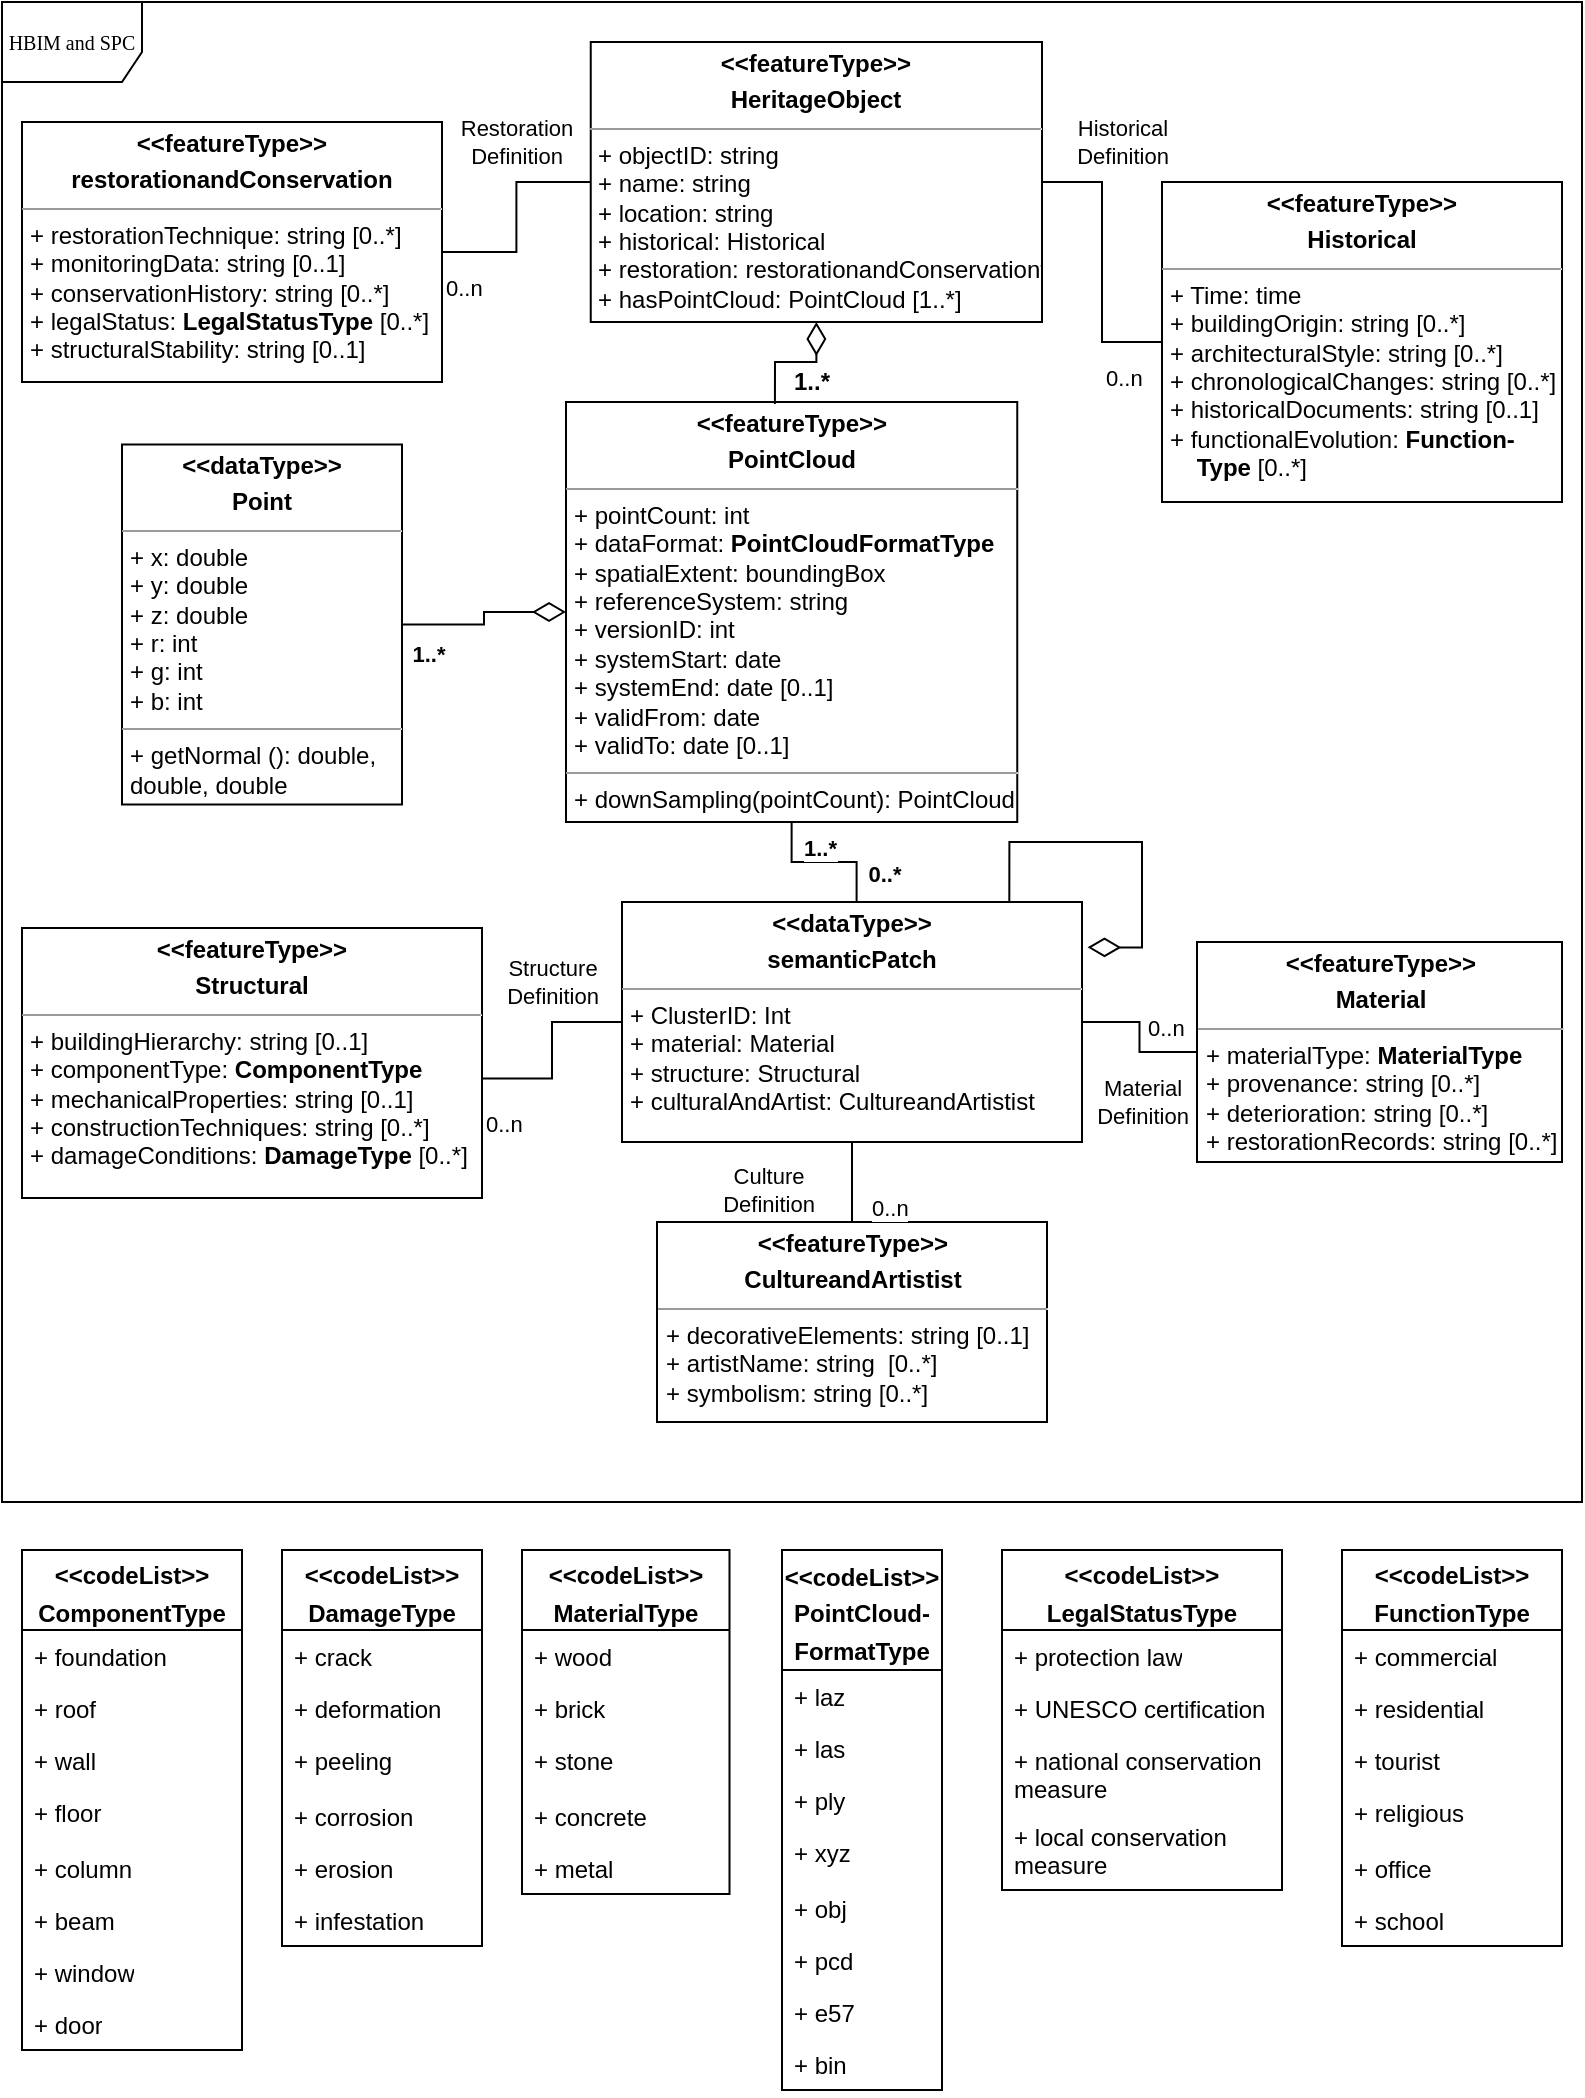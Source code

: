 <mxfile version="27.1.6">
  <diagram name="Page-1" id="c4acf3e9-155e-7222-9cf6-157b1a14988f">
    <mxGraphModel dx="1188" dy="654" grid="1" gridSize="10" guides="1" tooltips="1" connect="1" arrows="1" fold="1" page="1" pageScale="1" pageWidth="850" pageHeight="1100" background="none" math="0" shadow="0">
      <root>
        <mxCell id="0" />
        <mxCell id="1" parent="0" />
        <mxCell id="17acba5748e5396b-1" value="HBIM and SPC" style="shape=umlFrame;whiteSpace=wrap;html=1;rounded=0;shadow=0;comic=0;labelBackgroundColor=none;strokeWidth=1;fontFamily=Verdana;fontSize=10;align=center;width=70;height=40;" parent="1" vertex="1">
          <mxGeometry x="30" y="20" width="790" height="750" as="geometry" />
        </mxCell>
        <mxCell id="5d2195bd80daf111-15" value="&lt;p style=&quot;margin:0px;margin-top:4px;text-align:center;&quot;&gt;&lt;b&gt;&amp;lt;&amp;lt;dataType&amp;gt;&amp;gt;&lt;/b&gt;&lt;b&gt;&lt;/b&gt;&lt;/p&gt;&lt;p style=&quot;margin:0px;margin-top:4px;text-align:center;&quot;&gt;&lt;b&gt;Point&lt;/b&gt;&lt;/p&gt;&lt;hr size=&quot;1&quot;&gt;&lt;p style=&quot;margin:0px;margin-left:4px;&quot;&gt;+ x:&amp;nbsp;&lt;span style=&quot;background-color: transparent; color: light-dark(rgb(0, 0, 0), rgb(255, 255, 255));&quot;&gt;double&lt;/span&gt;&lt;/p&gt;&lt;p style=&quot;margin:0px;margin-left:4px;&quot;&gt;+ y:&amp;nbsp;&lt;span style=&quot;background-color: transparent; color: light-dark(rgb(0, 0, 0), rgb(255, 255, 255));&quot;&gt;double&lt;/span&gt;&lt;/p&gt;&lt;p style=&quot;margin:0px;margin-left:4px;&quot;&gt;+ z: double&lt;br&gt;+ r: int&lt;/p&gt;&lt;p style=&quot;margin:0px;margin-left:4px;&quot;&gt;+ g: int&lt;/p&gt;&lt;p style=&quot;margin:0px;margin-left:4px;&quot;&gt;+ b: int&lt;/p&gt;&lt;hr size=&quot;1&quot;&gt;&lt;p style=&quot;margin:0px;margin-left:4px;&quot;&gt;+ getNormal (): double,&amp;nbsp;&lt;/p&gt;&lt;p style=&quot;margin:0px;margin-left:4px;&quot;&gt;double, double&lt;/p&gt;" style="verticalAlign=top;align=left;overflow=fill;fontSize=12;fontFamily=Helvetica;html=1;rounded=0;shadow=0;comic=0;labelBackgroundColor=none;strokeWidth=1" parent="1" vertex="1">
          <mxGeometry x="90" y="241.25" width="140" height="180" as="geometry" />
        </mxCell>
        <mxCell id="5d2195bd80daf111-18" value="&lt;p style=&quot;margin:0px;margin-top:4px;text-align:center;&quot;&gt;&lt;b&gt;&amp;lt;&amp;lt;featureType&amp;gt;&amp;gt;&lt;/b&gt;&lt;b&gt;&lt;/b&gt;&lt;/p&gt;&lt;p style=&quot;margin:0px;margin-top:4px;text-align:center;&quot;&gt;&lt;b&gt;HeritageObject&lt;/b&gt;&lt;/p&gt;&lt;hr size=&quot;1&quot;&gt;&lt;p style=&quot;margin:0px;margin-left:4px;&quot;&gt;+ objectID: string&lt;br&gt;+ name: string&lt;/p&gt;&lt;p style=&quot;margin:0px;margin-left:4px;&quot;&gt;+ location: string&lt;/p&gt;&lt;p style=&quot;margin:0px;margin-left:4px;&quot;&gt;+ historical: Historical&lt;/p&gt;&lt;p style=&quot;margin: 0px 0px 0px 4px;&quot;&gt;+ restoration:&amp;nbsp;&lt;span style=&quot;background-color: transparent; color: light-dark(rgb(0, 0, 0), rgb(255, 255, 255)); text-align: center;&quot;&gt;restorationandConservationt&lt;/span&gt;&lt;/p&gt;&lt;p style=&quot;margin:0px;margin-left:4px;&quot;&gt;+ hasPointCloud: PointCloud [1..*]&lt;/p&gt;" style="verticalAlign=top;align=left;overflow=fill;fontSize=12;fontFamily=Helvetica;html=1;rounded=0;shadow=0;comic=0;labelBackgroundColor=none;strokeWidth=1" parent="1" vertex="1">
          <mxGeometry x="324.37" y="40" width="225.63" height="140" as="geometry" />
        </mxCell>
        <mxCell id="TEzwwiUS5SfaXioJ1mf_-9" value="&lt;p style=&quot;margin:0px;margin-top:4px;text-align:center;&quot;&gt;&lt;b&gt;&amp;lt;&amp;lt;featureType&amp;gt;&amp;gt;&lt;/b&gt;&lt;b&gt;&lt;/b&gt;&lt;/p&gt;&lt;p style=&quot;margin:0px;margin-top:4px;text-align:center;&quot;&gt;&lt;b&gt;PointCloud&lt;/b&gt;&lt;/p&gt;&lt;hr size=&quot;1&quot;&gt;&lt;p style=&quot;margin:0px;margin-left:4px;&quot;&gt;+ pointCount: int&lt;/p&gt;&lt;p style=&quot;margin:0px;margin-left:4px;&quot;&gt;+ dataFormat:&amp;nbsp;&lt;b style=&quot;text-align: center;&quot;&gt;PointCloudFormatType&lt;/b&gt;&lt;br&gt;+ spatialExtent: boundingBox&lt;br&gt;&lt;/p&gt;&lt;p style=&quot;margin:0px;margin-left:4px;&quot;&gt;+ referenceSystem: string&lt;/p&gt;&lt;p style=&quot;margin:0px;margin-left:4px;&quot;&gt;+ versionID: int&lt;/p&gt;&lt;p style=&quot;margin:0px;margin-left:4px;&quot;&gt;+ systemStart: date&lt;/p&gt;&lt;p style=&quot;margin:0px;margin-left:4px;&quot;&gt;+ systemEnd: date [0..1]&amp;nbsp;&amp;nbsp;&lt;/p&gt;&lt;p style=&quot;margin:0px;margin-left:4px;&quot;&gt;+ validFrom: date&lt;/p&gt;&lt;p style=&quot;margin:0px;margin-left:4px;&quot;&gt;+ validTo: date [0..1]&lt;/p&gt;&lt;hr size=&quot;1&quot;&gt;&lt;p style=&quot;margin:0px;margin-left:4px;&quot;&gt;+ downSampling(pointCount): PointCloud&lt;/p&gt;" style="verticalAlign=top;align=left;overflow=fill;fontSize=12;fontFamily=Helvetica;html=1;rounded=0;shadow=0;comic=0;labelBackgroundColor=none;strokeWidth=1" parent="1" vertex="1">
          <mxGeometry x="312" y="220" width="225.63" height="210" as="geometry" />
        </mxCell>
        <mxCell id="TEzwwiUS5SfaXioJ1mf_-10" value="&lt;p style=&quot;margin:0px;margin-top:4px;text-align:center;&quot;&gt;&lt;b&gt;&amp;lt;&amp;lt;featureType&amp;gt;&amp;gt;&lt;/b&gt;&lt;b&gt;&lt;/b&gt;&lt;/p&gt;&lt;p style=&quot;margin:0px;margin-top:4px;text-align:center;&quot;&gt;&lt;b&gt;Historical&lt;/b&gt;&lt;/p&gt;&lt;hr size=&quot;1&quot;&gt;&lt;p style=&quot;margin:0px;margin-left:4px;&quot;&gt;+ Time: time&lt;/p&gt;&lt;p style=&quot;margin:0px;margin-left:4px;&quot;&gt;+ buildingOrigin: string&amp;nbsp;&lt;span style=&quot;background-color: transparent; color: light-dark(rgb(0, 0, 0), rgb(255, 255, 255));&quot;&gt;[0..*]&lt;/span&gt;&lt;/p&gt;&lt;p style=&quot;margin:0px;margin-left:4px;&quot;&gt;+ architecturalStyle: string&amp;nbsp;[0..*]&lt;/p&gt;&lt;p style=&quot;margin:0px;margin-left:4px;&quot;&gt;+ chronologicalChanges: string&amp;nbsp;[0..*]&lt;/p&gt;&lt;p style=&quot;margin:0px;margin-left:4px;&quot;&gt;+ historicalDocuments: string&amp;nbsp;[0..1]&lt;/p&gt;&lt;p style=&quot;margin:0px;margin-left:4px;&quot;&gt;+ functionalEvolution: &lt;b&gt;Function-&lt;/b&gt;&lt;/p&gt;&lt;p style=&quot;margin:0px;margin-left:4px;&quot;&gt;&lt;b&gt;&amp;nbsp; &amp;nbsp; T&lt;span style=&quot;background-color: transparent; color: light-dark(rgb(0, 0, 0), rgb(255, 255, 255));&quot;&gt;ype&amp;nbsp;&lt;/span&gt;&lt;/b&gt;&lt;span style=&quot;background-color: transparent; color: light-dark(rgb(0, 0, 0), rgb(255, 255, 255));&quot;&gt;[0..*]&lt;/span&gt;&lt;/p&gt;" style="verticalAlign=top;align=left;overflow=fill;fontSize=12;fontFamily=Helvetica;html=1;rounded=0;shadow=0;comic=0;labelBackgroundColor=none;strokeWidth=1" parent="1" vertex="1">
          <mxGeometry x="610" y="110" width="200" height="160" as="geometry" />
        </mxCell>
        <mxCell id="TEzwwiUS5SfaXioJ1mf_-11" value="&lt;p style=&quot;margin:0px;margin-top:4px;text-align:center;&quot;&gt;&lt;b&gt;&amp;lt;&amp;lt;featureType&amp;gt;&amp;gt;&lt;/b&gt;&lt;b&gt;&lt;/b&gt;&lt;/p&gt;&lt;p style=&quot;margin:0px;margin-top:4px;text-align:center;&quot;&gt;&lt;b&gt;CultureandArtistist&lt;/b&gt;&lt;/p&gt;&lt;hr size=&quot;1&quot;&gt;&lt;p style=&quot;margin:0px;margin-left:4px;&quot;&gt;+ decorativeElements: string [0..1]&lt;/p&gt;&lt;p style=&quot;margin:0px;margin-left:4px;&quot;&gt;+ artistName: string&amp;nbsp; [0..*]&lt;br&gt;&lt;/p&gt;&lt;p style=&quot;margin:0px;margin-left:4px;&quot;&gt;+ symbolism: string&amp;nbsp;[0..*]&lt;/p&gt;&lt;p style=&quot;margin:0px;margin-left:4px;&quot;&gt;&lt;br&gt;&lt;/p&gt;&lt;hr size=&quot;1&quot;&gt;&lt;p style=&quot;margin:0px;margin-left:4px;&quot;&gt;&lt;br&gt;&lt;/p&gt;" style="verticalAlign=top;align=left;overflow=fill;fontSize=12;fontFamily=Helvetica;html=1;rounded=0;shadow=0;comic=0;labelBackgroundColor=none;strokeWidth=1" parent="1" vertex="1">
          <mxGeometry x="357.5" y="630" width="195" height="100" as="geometry" />
        </mxCell>
        <mxCell id="nKKZoiiLEV9BoTgGwU7D-1" value="&lt;p style=&quot;margin:0px;margin-top:4px;text-align:center;&quot;&gt;&lt;b&gt;&amp;lt;&amp;lt;dataType&amp;gt;&amp;gt;&lt;/b&gt;&lt;b&gt;&lt;/b&gt;&lt;/p&gt;&lt;p style=&quot;margin:0px;margin-top:4px;text-align:center;&quot;&gt;&lt;b&gt;semanticPatch&lt;/b&gt;&lt;/p&gt;&lt;hr size=&quot;1&quot;&gt;&lt;p style=&quot;margin:0px;margin-left:4px;&quot;&gt;+ ClusterID: Int&lt;/p&gt;&lt;p style=&quot;margin:0px;margin-left:4px;&quot;&gt;+ material: Material&lt;br&gt;&lt;/p&gt;&lt;p style=&quot;margin:0px;margin-left:4px;&quot;&gt;+ structure: Structural&lt;/p&gt;&lt;p style=&quot;margin:0px;margin-left:4px;&quot;&gt;&lt;span style=&quot;background-color: transparent;&quot;&gt;+ culturalAndArtist:&amp;nbsp;&lt;/span&gt;&lt;span style=&quot;background-color: transparent; color: light-dark(rgb(0, 0, 0), rgb(255, 255, 255)); text-align: center;&quot;&gt;CultureandArtistist&lt;/span&gt;&lt;/p&gt;" style="verticalAlign=top;align=left;overflow=fill;fontSize=12;fontFamily=Helvetica;html=1;rounded=0;shadow=0;comic=0;labelBackgroundColor=none;strokeWidth=1" parent="1" vertex="1">
          <mxGeometry x="340" y="470" width="230" height="120" as="geometry" />
        </mxCell>
        <mxCell id="nKKZoiiLEV9BoTgGwU7D-4" value="&lt;span style=&quot;font-size: 12px; background-color: rgb(255, 255, 255);&quot;&gt;&lt;b&gt;1..*&lt;/b&gt;&lt;/span&gt;" style="endArrow=none;html=1;endSize=12;startArrow=diamondThin;startSize=14;startFill=0;edgeStyle=orthogonalEdgeStyle;align=left;verticalAlign=bottom;rounded=0;exitX=0.5;exitY=1;exitDx=0;exitDy=0;entryX=0.463;entryY=0.005;entryDx=0;entryDy=0;entryPerimeter=0;" parent="1" source="5d2195bd80daf111-18" target="TEzwwiUS5SfaXioJ1mf_-9" edge="1">
          <mxGeometry x="0.92" y="8" relative="1" as="geometry">
            <mxPoint x="476.58" y="139.78" as="sourcePoint" />
            <mxPoint x="426.5" y="190" as="targetPoint" />
            <mxPoint as="offset" />
          </mxGeometry>
        </mxCell>
        <mxCell id="nAgL4a00uUSetXV4vr-E-5" value="&lt;p style=&quot;text-wrap-mode: nowrap; margin: 4px 0px 0px;&quot;&gt;&lt;b&gt;&amp;lt;&amp;lt;codeList&amp;gt;&amp;gt;&lt;/b&gt;&lt;/p&gt;&lt;p style=&quot;text-wrap-mode: nowrap; margin: 4px 0px 0px;&quot;&gt;&lt;b&gt;MaterialType&lt;/b&gt;&lt;/p&gt;" style="swimlane;fontStyle=0;childLayout=stackLayout;horizontal=1;startSize=40;fillColor=none;horizontalStack=0;resizeParent=1;resizeParentMax=0;resizeLast=0;collapsible=1;marginBottom=0;whiteSpace=wrap;html=1;" parent="1" vertex="1">
          <mxGeometry x="290" y="794" width="103.75" height="172" as="geometry">
            <mxRectangle x="45" y="650" width="140" height="50" as="alternateBounds" />
          </mxGeometry>
        </mxCell>
        <mxCell id="nAgL4a00uUSetXV4vr-E-6" value="+ wood" style="text;strokeColor=none;fillColor=none;align=left;verticalAlign=top;spacingLeft=4;spacingRight=4;overflow=hidden;rotatable=0;points=[[0,0.5],[1,0.5]];portConstraint=eastwest;whiteSpace=wrap;html=1;" parent="nAgL4a00uUSetXV4vr-E-5" vertex="1">
          <mxGeometry y="40" width="103.75" height="26" as="geometry" />
        </mxCell>
        <mxCell id="nAgL4a00uUSetXV4vr-E-7" value="+ brick" style="text;strokeColor=none;fillColor=none;align=left;verticalAlign=top;spacingLeft=4;spacingRight=4;overflow=hidden;rotatable=0;points=[[0,0.5],[1,0.5]];portConstraint=eastwest;whiteSpace=wrap;html=1;" parent="nAgL4a00uUSetXV4vr-E-5" vertex="1">
          <mxGeometry y="66" width="103.75" height="26" as="geometry" />
        </mxCell>
        <mxCell id="nAgL4a00uUSetXV4vr-E-8" value="+ stone" style="text;strokeColor=none;fillColor=none;align=left;verticalAlign=top;spacingLeft=4;spacingRight=4;overflow=hidden;rotatable=0;points=[[0,0.5],[1,0.5]];portConstraint=eastwest;whiteSpace=wrap;html=1;" parent="nAgL4a00uUSetXV4vr-E-5" vertex="1">
          <mxGeometry y="92" width="103.75" height="28" as="geometry" />
        </mxCell>
        <mxCell id="nAgL4a00uUSetXV4vr-E-10" value="+ concrete" style="text;strokeColor=none;fillColor=none;align=left;verticalAlign=top;spacingLeft=4;spacingRight=4;overflow=hidden;rotatable=0;points=[[0,0.5],[1,0.5]];portConstraint=eastwest;whiteSpace=wrap;html=1;" parent="nAgL4a00uUSetXV4vr-E-5" vertex="1">
          <mxGeometry y="120" width="103.75" height="26" as="geometry" />
        </mxCell>
        <mxCell id="nAgL4a00uUSetXV4vr-E-9" value="+ metal" style="text;strokeColor=none;fillColor=none;align=left;verticalAlign=top;spacingLeft=4;spacingRight=4;overflow=hidden;rotatable=0;points=[[0,0.5],[1,0.5]];portConstraint=eastwest;whiteSpace=wrap;html=1;" parent="nAgL4a00uUSetXV4vr-E-5" vertex="1">
          <mxGeometry y="146" width="103.75" height="26" as="geometry" />
        </mxCell>
        <mxCell id="CEyRhejeGveDKExYz_UF-1" value="&lt;p style=&quot;text-wrap-mode: nowrap; margin: 4px 0px 0px;&quot;&gt;&lt;b&gt;&amp;lt;&amp;lt;codeList&amp;gt;&amp;gt;&lt;/b&gt;&lt;/p&gt;&lt;p style=&quot;text-wrap-mode: nowrap; margin: 4px 0px 0px;&quot;&gt;&lt;b&gt;ComponentType&lt;/b&gt;&lt;/p&gt;" style="swimlane;fontStyle=0;childLayout=stackLayout;horizontal=1;startSize=40;fillColor=none;horizontalStack=0;resizeParent=1;resizeParentMax=0;resizeLast=0;collapsible=1;marginBottom=0;whiteSpace=wrap;html=1;" parent="1" vertex="1">
          <mxGeometry x="40" y="794" width="110" height="250" as="geometry">
            <mxRectangle x="45" y="650" width="140" height="50" as="alternateBounds" />
          </mxGeometry>
        </mxCell>
        <mxCell id="CEyRhejeGveDKExYz_UF-2" value="+ foundation" style="text;strokeColor=none;fillColor=none;align=left;verticalAlign=top;spacingLeft=4;spacingRight=4;overflow=hidden;rotatable=0;points=[[0,0.5],[1,0.5]];portConstraint=eastwest;whiteSpace=wrap;html=1;" parent="CEyRhejeGveDKExYz_UF-1" vertex="1">
          <mxGeometry y="40" width="110" height="26" as="geometry" />
        </mxCell>
        <mxCell id="pAKOb-ZC2pS0GvRrbrl5-13" value="+ roof" style="text;strokeColor=none;fillColor=none;align=left;verticalAlign=top;spacingLeft=4;spacingRight=4;overflow=hidden;rotatable=0;points=[[0,0.5],[1,0.5]];portConstraint=eastwest;whiteSpace=wrap;html=1;" parent="CEyRhejeGveDKExYz_UF-1" vertex="1">
          <mxGeometry y="66" width="110" height="26" as="geometry" />
        </mxCell>
        <mxCell id="CEyRhejeGveDKExYz_UF-3" value="+ wall" style="text;strokeColor=none;fillColor=none;align=left;verticalAlign=top;spacingLeft=4;spacingRight=4;overflow=hidden;rotatable=0;points=[[0,0.5],[1,0.5]];portConstraint=eastwest;whiteSpace=wrap;html=1;" parent="CEyRhejeGveDKExYz_UF-1" vertex="1">
          <mxGeometry y="92" width="110" height="26" as="geometry" />
        </mxCell>
        <mxCell id="CEyRhejeGveDKExYz_UF-4" value="+ floor" style="text;strokeColor=none;fillColor=none;align=left;verticalAlign=top;spacingLeft=4;spacingRight=4;overflow=hidden;rotatable=0;points=[[0,0.5],[1,0.5]];portConstraint=eastwest;whiteSpace=wrap;html=1;" parent="CEyRhejeGveDKExYz_UF-1" vertex="1">
          <mxGeometry y="118" width="110" height="28" as="geometry" />
        </mxCell>
        <mxCell id="CEyRhejeGveDKExYz_UF-5" value="+ column" style="text;strokeColor=none;fillColor=none;align=left;verticalAlign=top;spacingLeft=4;spacingRight=4;overflow=hidden;rotatable=0;points=[[0,0.5],[1,0.5]];portConstraint=eastwest;whiteSpace=wrap;html=1;" parent="CEyRhejeGveDKExYz_UF-1" vertex="1">
          <mxGeometry y="146" width="110" height="26" as="geometry" />
        </mxCell>
        <mxCell id="CEyRhejeGveDKExYz_UF-6" value="+ beam" style="text;strokeColor=none;fillColor=none;align=left;verticalAlign=top;spacingLeft=4;spacingRight=4;overflow=hidden;rotatable=0;points=[[0,0.5],[1,0.5]];portConstraint=eastwest;whiteSpace=wrap;html=1;" parent="CEyRhejeGveDKExYz_UF-1" vertex="1">
          <mxGeometry y="172" width="110" height="26" as="geometry" />
        </mxCell>
        <mxCell id="pAKOb-ZC2pS0GvRrbrl5-14" value="+ window" style="text;strokeColor=none;fillColor=none;align=left;verticalAlign=top;spacingLeft=4;spacingRight=4;overflow=hidden;rotatable=0;points=[[0,0.5],[1,0.5]];portConstraint=eastwest;whiteSpace=wrap;html=1;" parent="CEyRhejeGveDKExYz_UF-1" vertex="1">
          <mxGeometry y="198" width="110" height="26" as="geometry" />
        </mxCell>
        <mxCell id="pAKOb-ZC2pS0GvRrbrl5-15" value="+ door" style="text;strokeColor=none;fillColor=none;align=left;verticalAlign=top;spacingLeft=4;spacingRight=4;overflow=hidden;rotatable=0;points=[[0,0.5],[1,0.5]];portConstraint=eastwest;whiteSpace=wrap;html=1;" parent="CEyRhejeGveDKExYz_UF-1" vertex="1">
          <mxGeometry y="224" width="110" height="26" as="geometry" />
        </mxCell>
        <mxCell id="pAKOb-ZC2pS0GvRrbrl5-5" value="&lt;p style=&quot;margin:0px;margin-top:4px;text-align:center;&quot;&gt;&lt;b&gt;&amp;lt;&amp;lt;featureType&amp;gt;&amp;gt;&lt;/b&gt;&lt;b&gt;&lt;/b&gt;&lt;/p&gt;&lt;p style=&quot;margin:0px;margin-top:4px;text-align:center;&quot;&gt;&lt;b&gt;Material&lt;/b&gt;&lt;/p&gt;&lt;hr size=&quot;1&quot;&gt;&lt;p style=&quot;margin:0px;margin-left:4px;&quot;&gt;+ materialType:&amp;nbsp;&lt;b style=&quot;background-color: transparent; color: light-dark(rgb(0, 0, 0), rgb(255, 255, 255)); text-align: center;&quot;&gt;MaterialType&lt;/b&gt;&lt;/p&gt;&lt;p style=&quot;margin:0px;margin-left:4px;&quot;&gt;+ provenance: string&amp;nbsp;&lt;span style=&quot;background-color: transparent; color: light-dark(rgb(0, 0, 0), rgb(255, 255, 255));&quot;&gt;[0..*]&lt;/span&gt;&lt;/p&gt;&lt;p style=&quot;margin:0px;margin-left:4px;&quot;&gt;+ deterioration: string&amp;nbsp;&lt;span style=&quot;background-color: transparent; color: light-dark(rgb(0, 0, 0), rgb(255, 255, 255));&quot;&gt;[0..*]&lt;/span&gt;&lt;/p&gt;&lt;p style=&quot;margin:0px;margin-left:4px;&quot;&gt;+ restorationRecords: string&amp;nbsp;&lt;span style=&quot;background-color: transparent; color: light-dark(rgb(0, 0, 0), rgb(255, 255, 255));&quot;&gt;[0..*]&lt;/span&gt;&lt;/p&gt;" style="verticalAlign=top;align=left;overflow=fill;fontSize=12;fontFamily=Helvetica;html=1;rounded=0;shadow=0;comic=0;labelBackgroundColor=none;strokeWidth=1" parent="1" vertex="1">
          <mxGeometry x="627.5" y="490" width="182.5" height="110" as="geometry" />
        </mxCell>
        <mxCell id="pAKOb-ZC2pS0GvRrbrl5-6" value="&lt;p style=&quot;margin:0px;margin-top:4px;text-align:center;&quot;&gt;&lt;b&gt;&amp;lt;&amp;lt;featureType&amp;gt;&amp;gt;&lt;/b&gt;&lt;b&gt;&lt;/b&gt;&lt;/p&gt;&lt;p style=&quot;margin:0px;margin-top:4px;text-align:center;&quot;&gt;&lt;b&gt;Structural&lt;/b&gt;&lt;/p&gt;&lt;hr size=&quot;1&quot;&gt;&lt;p style=&quot;margin:0px;margin-left:4px;&quot;&gt;+ buildingHierarchy: string&amp;nbsp;[0..1]&lt;/p&gt;&lt;p style=&quot;margin:0px;margin-left:4px;&quot;&gt;+ componentType:&amp;nbsp;&lt;b style=&quot;background-color: transparent; color: light-dark(rgb(0, 0, 0), rgb(255, 255, 255)); text-align: center;&quot;&gt;ComponentType&lt;/b&gt;&lt;/p&gt;&lt;p style=&quot;margin:0px;margin-left:4px;&quot;&gt;+ mechanicalProperties: string&amp;nbsp;[0..1]&lt;/p&gt;&lt;p style=&quot;margin:0px;margin-left:4px;&quot;&gt;+ constructionTechniques: string&amp;nbsp;[0..*]&lt;/p&gt;&lt;p style=&quot;margin:0px;margin-left:4px;&quot;&gt;+ damageConditions: &lt;b&gt;DamageType&amp;nbsp;&lt;/b&gt;&lt;span style=&quot;background-color: transparent; color: light-dark(rgb(0, 0, 0), rgb(255, 255, 255));&quot;&gt;[0..*]&lt;/span&gt;&lt;/p&gt;" style="verticalAlign=top;align=left;overflow=fill;fontSize=12;fontFamily=Helvetica;html=1;rounded=0;shadow=0;comic=0;labelBackgroundColor=none;strokeWidth=1" parent="1" vertex="1">
          <mxGeometry x="40" y="483" width="230" height="135" as="geometry" />
        </mxCell>
        <mxCell id="pAKOb-ZC2pS0GvRrbrl5-16" value="&lt;p style=&quot;text-wrap-mode: nowrap; margin: 4px 0px 0px;&quot;&gt;&lt;b&gt;&amp;lt;&amp;lt;codeList&amp;gt;&amp;gt;&lt;/b&gt;&lt;/p&gt;&lt;p style=&quot;text-wrap-mode: nowrap; margin: 4px 0px 0px;&quot;&gt;&lt;b&gt;DamageType&lt;/b&gt;&lt;/p&gt;" style="swimlane;fontStyle=0;childLayout=stackLayout;horizontal=1;startSize=40;fillColor=none;horizontalStack=0;resizeParent=1;resizeParentMax=0;resizeLast=0;collapsible=1;marginBottom=0;whiteSpace=wrap;html=1;" parent="1" vertex="1">
          <mxGeometry x="170" y="794" width="100" height="198" as="geometry">
            <mxRectangle x="45" y="650" width="140" height="50" as="alternateBounds" />
          </mxGeometry>
        </mxCell>
        <mxCell id="pAKOb-ZC2pS0GvRrbrl5-17" value="+ crack" style="text;strokeColor=none;fillColor=none;align=left;verticalAlign=top;spacingLeft=4;spacingRight=4;overflow=hidden;rotatable=0;points=[[0,0.5],[1,0.5]];portConstraint=eastwest;whiteSpace=wrap;html=1;" parent="pAKOb-ZC2pS0GvRrbrl5-16" vertex="1">
          <mxGeometry y="40" width="100" height="26" as="geometry" />
        </mxCell>
        <mxCell id="pAKOb-ZC2pS0GvRrbrl5-18" value="+ deformation" style="text;strokeColor=none;fillColor=none;align=left;verticalAlign=top;spacingLeft=4;spacingRight=4;overflow=hidden;rotatable=0;points=[[0,0.5],[1,0.5]];portConstraint=eastwest;whiteSpace=wrap;html=1;" parent="pAKOb-ZC2pS0GvRrbrl5-16" vertex="1">
          <mxGeometry y="66" width="100" height="26" as="geometry" />
        </mxCell>
        <mxCell id="pAKOb-ZC2pS0GvRrbrl5-19" value="+ peeling" style="text;strokeColor=none;fillColor=none;align=left;verticalAlign=top;spacingLeft=4;spacingRight=4;overflow=hidden;rotatable=0;points=[[0,0.5],[1,0.5]];portConstraint=eastwest;whiteSpace=wrap;html=1;" parent="pAKOb-ZC2pS0GvRrbrl5-16" vertex="1">
          <mxGeometry y="92" width="100" height="28" as="geometry" />
        </mxCell>
        <mxCell id="pAKOb-ZC2pS0GvRrbrl5-20" value="+ corrosion" style="text;strokeColor=none;fillColor=none;align=left;verticalAlign=top;spacingLeft=4;spacingRight=4;overflow=hidden;rotatable=0;points=[[0,0.5],[1,0.5]];portConstraint=eastwest;whiteSpace=wrap;html=1;" parent="pAKOb-ZC2pS0GvRrbrl5-16" vertex="1">
          <mxGeometry y="120" width="100" height="26" as="geometry" />
        </mxCell>
        <mxCell id="pAKOb-ZC2pS0GvRrbrl5-21" value="+ erosion" style="text;strokeColor=none;fillColor=none;align=left;verticalAlign=top;spacingLeft=4;spacingRight=4;overflow=hidden;rotatable=0;points=[[0,0.5],[1,0.5]];portConstraint=eastwest;whiteSpace=wrap;html=1;" parent="pAKOb-ZC2pS0GvRrbrl5-16" vertex="1">
          <mxGeometry y="146" width="100" height="26" as="geometry" />
        </mxCell>
        <mxCell id="pAKOb-ZC2pS0GvRrbrl5-22" value="+ infestation" style="text;strokeColor=none;fillColor=none;align=left;verticalAlign=top;spacingLeft=4;spacingRight=4;overflow=hidden;rotatable=0;points=[[0,0.5],[1,0.5]];portConstraint=eastwest;whiteSpace=wrap;html=1;" parent="pAKOb-ZC2pS0GvRrbrl5-16" vertex="1">
          <mxGeometry y="172" width="100" height="26" as="geometry" />
        </mxCell>
        <mxCell id="pAKOb-ZC2pS0GvRrbrl5-23" value="&lt;p style=&quot;text-wrap-mode: nowrap; margin: 4px 0px 0px;&quot;&gt;&lt;b&gt;&amp;lt;&amp;lt;codeList&amp;gt;&amp;gt;&lt;/b&gt;&lt;/p&gt;&lt;p style=&quot;text-wrap-mode: nowrap; margin: 4px 0px 0px;&quot;&gt;&lt;span style=&quot;background-color: transparent; color: light-dark(rgb(0, 0, 0), rgb(255, 255, 255)); text-wrap-mode: wrap;&quot;&gt;&lt;b&gt;LegalStatusType&lt;/b&gt;&lt;/span&gt;&lt;/p&gt;" style="swimlane;fontStyle=0;childLayout=stackLayout;horizontal=1;startSize=40;fillColor=none;horizontalStack=0;resizeParent=1;resizeParentMax=0;resizeLast=0;collapsible=1;marginBottom=0;whiteSpace=wrap;html=1;" parent="1" vertex="1">
          <mxGeometry x="530" y="794" width="140" height="170" as="geometry">
            <mxRectangle x="45" y="650" width="140" height="50" as="alternateBounds" />
          </mxGeometry>
        </mxCell>
        <mxCell id="pAKOb-ZC2pS0GvRrbrl5-24" value="+ protection law" style="text;strokeColor=none;fillColor=none;align=left;verticalAlign=top;spacingLeft=4;spacingRight=4;overflow=hidden;rotatable=0;points=[[0,0.5],[1,0.5]];portConstraint=eastwest;whiteSpace=wrap;html=1;" parent="pAKOb-ZC2pS0GvRrbrl5-23" vertex="1">
          <mxGeometry y="40" width="140" height="26" as="geometry" />
        </mxCell>
        <mxCell id="pAKOb-ZC2pS0GvRrbrl5-25" value="+ UNESCO certification" style="text;strokeColor=none;fillColor=none;align=left;verticalAlign=top;spacingLeft=4;spacingRight=4;overflow=hidden;rotatable=0;points=[[0,0.5],[1,0.5]];portConstraint=eastwest;whiteSpace=wrap;html=1;" parent="pAKOb-ZC2pS0GvRrbrl5-23" vertex="1">
          <mxGeometry y="66" width="140" height="26" as="geometry" />
        </mxCell>
        <mxCell id="pAKOb-ZC2pS0GvRrbrl5-26" value="+ national conservation measure" style="text;strokeColor=none;fillColor=none;align=left;verticalAlign=top;spacingLeft=4;spacingRight=4;overflow=hidden;rotatable=0;points=[[0,0.5],[1,0.5]];portConstraint=eastwest;whiteSpace=wrap;html=1;" parent="pAKOb-ZC2pS0GvRrbrl5-23" vertex="1">
          <mxGeometry y="92" width="140" height="38" as="geometry" />
        </mxCell>
        <mxCell id="pAKOb-ZC2pS0GvRrbrl5-27" value="+ local conservation measure" style="text;strokeColor=none;fillColor=none;align=left;verticalAlign=top;spacingLeft=4;spacingRight=4;overflow=hidden;rotatable=0;points=[[0,0.5],[1,0.5]];portConstraint=eastwest;whiteSpace=wrap;html=1;" parent="pAKOb-ZC2pS0GvRrbrl5-23" vertex="1">
          <mxGeometry y="130" width="140" height="40" as="geometry" />
        </mxCell>
        <mxCell id="pAKOb-ZC2pS0GvRrbrl5-38" value="&lt;p style=&quot;text-wrap-mode: nowrap; margin: 4px 0px 0px;&quot;&gt;&lt;b&gt;&amp;lt;&amp;lt;codeList&amp;gt;&amp;gt;&lt;/b&gt;&lt;/p&gt;&lt;p style=&quot;text-wrap-mode: nowrap; margin: 4px 0px 0px;&quot;&gt;&lt;b&gt;PointCloud-&lt;/b&gt;&lt;/p&gt;&lt;p style=&quot;text-wrap-mode: nowrap; margin: 4px 0px 0px;&quot;&gt;&lt;b&gt;F&lt;/b&gt;&lt;b style=&quot;background-color: transparent; color: light-dark(rgb(0, 0, 0), rgb(255, 255, 255));&quot;&gt;ormatType&lt;/b&gt;&lt;/p&gt;" style="swimlane;fontStyle=0;childLayout=stackLayout;horizontal=1;startSize=60;fillColor=none;horizontalStack=0;resizeParent=1;resizeParentMax=0;resizeLast=0;collapsible=1;marginBottom=0;whiteSpace=wrap;html=1;" parent="1" vertex="1">
          <mxGeometry x="420" y="794" width="80" height="270" as="geometry">
            <mxRectangle x="45" y="650" width="140" height="50" as="alternateBounds" />
          </mxGeometry>
        </mxCell>
        <mxCell id="pAKOb-ZC2pS0GvRrbrl5-39" value="+ laz" style="text;strokeColor=none;fillColor=none;align=left;verticalAlign=top;spacingLeft=4;spacingRight=4;overflow=hidden;rotatable=0;points=[[0,0.5],[1,0.5]];portConstraint=eastwest;whiteSpace=wrap;html=1;" parent="pAKOb-ZC2pS0GvRrbrl5-38" vertex="1">
          <mxGeometry y="60" width="80" height="26" as="geometry" />
        </mxCell>
        <mxCell id="pAKOb-ZC2pS0GvRrbrl5-40" value="+ las" style="text;strokeColor=none;fillColor=none;align=left;verticalAlign=top;spacingLeft=4;spacingRight=4;overflow=hidden;rotatable=0;points=[[0,0.5],[1,0.5]];portConstraint=eastwest;whiteSpace=wrap;html=1;" parent="pAKOb-ZC2pS0GvRrbrl5-38" vertex="1">
          <mxGeometry y="86" width="80" height="26" as="geometry" />
        </mxCell>
        <mxCell id="pAKOb-ZC2pS0GvRrbrl5-41" value="+ ply" style="text;strokeColor=none;fillColor=none;align=left;verticalAlign=top;spacingLeft=4;spacingRight=4;overflow=hidden;rotatable=0;points=[[0,0.5],[1,0.5]];portConstraint=eastwest;whiteSpace=wrap;html=1;" parent="pAKOb-ZC2pS0GvRrbrl5-38" vertex="1">
          <mxGeometry y="112" width="80" height="26" as="geometry" />
        </mxCell>
        <mxCell id="pAKOb-ZC2pS0GvRrbrl5-42" value="+ xyz" style="text;strokeColor=none;fillColor=none;align=left;verticalAlign=top;spacingLeft=4;spacingRight=4;overflow=hidden;rotatable=0;points=[[0,0.5],[1,0.5]];portConstraint=eastwest;whiteSpace=wrap;html=1;" parent="pAKOb-ZC2pS0GvRrbrl5-38" vertex="1">
          <mxGeometry y="138" width="80" height="28" as="geometry" />
        </mxCell>
        <mxCell id="pAKOb-ZC2pS0GvRrbrl5-43" value="+ obj" style="text;strokeColor=none;fillColor=none;align=left;verticalAlign=top;spacingLeft=4;spacingRight=4;overflow=hidden;rotatable=0;points=[[0,0.5],[1,0.5]];portConstraint=eastwest;whiteSpace=wrap;html=1;" parent="pAKOb-ZC2pS0GvRrbrl5-38" vertex="1">
          <mxGeometry y="166" width="80" height="26" as="geometry" />
        </mxCell>
        <mxCell id="pAKOb-ZC2pS0GvRrbrl5-44" value="+ pcd" style="text;strokeColor=none;fillColor=none;align=left;verticalAlign=top;spacingLeft=4;spacingRight=4;overflow=hidden;rotatable=0;points=[[0,0.5],[1,0.5]];portConstraint=eastwest;whiteSpace=wrap;html=1;" parent="pAKOb-ZC2pS0GvRrbrl5-38" vertex="1">
          <mxGeometry y="192" width="80" height="26" as="geometry" />
        </mxCell>
        <mxCell id="pAKOb-ZC2pS0GvRrbrl5-45" value="+ e57" style="text;strokeColor=none;fillColor=none;align=left;verticalAlign=top;spacingLeft=4;spacingRight=4;overflow=hidden;rotatable=0;points=[[0,0.5],[1,0.5]];portConstraint=eastwest;whiteSpace=wrap;html=1;" parent="pAKOb-ZC2pS0GvRrbrl5-38" vertex="1">
          <mxGeometry y="218" width="80" height="26" as="geometry" />
        </mxCell>
        <mxCell id="pAKOb-ZC2pS0GvRrbrl5-46" value="+ bin" style="text;strokeColor=none;fillColor=none;align=left;verticalAlign=top;spacingLeft=4;spacingRight=4;overflow=hidden;rotatable=0;points=[[0,0.5],[1,0.5]];portConstraint=eastwest;whiteSpace=wrap;html=1;" parent="pAKOb-ZC2pS0GvRrbrl5-38" vertex="1">
          <mxGeometry y="244" width="80" height="26" as="geometry" />
        </mxCell>
        <mxCell id="Inu9q2MYiWO567JAXrf5-1" value="&lt;p style=&quot;margin:0px;margin-top:4px;text-align:center;&quot;&gt;&lt;b&gt;&amp;lt;&amp;lt;featureType&amp;gt;&amp;gt;&lt;/b&gt;&lt;b&gt;&lt;/b&gt;&lt;/p&gt;&lt;p style=&quot;margin:0px;margin-top:4px;text-align:center;&quot;&gt;&lt;b&gt;restorationandConservation&lt;/b&gt;&lt;/p&gt;&lt;hr size=&quot;1&quot;&gt;&lt;p style=&quot;margin:0px;margin-left:4px;&quot;&gt;+ restorationTechnique: string&amp;nbsp;[0..*]&amp;nbsp;&lt;/p&gt;&lt;p style=&quot;margin:0px;margin-left:4px;&quot;&gt;+ monitoringData: string&amp;nbsp;[0..1]&lt;br&gt;&lt;/p&gt;&lt;p style=&quot;margin:0px;margin-left:4px;&quot;&gt;+ conservationHistory: string&amp;nbsp;[0..*]&lt;/p&gt;&lt;p style=&quot;margin:0px;margin-left:4px;&quot;&gt;+ legalStatus: &lt;b&gt;Le&lt;span style=&quot;background-color: transparent; color: light-dark(rgb(0, 0, 0), rgb(255, 255, 255));&quot;&gt;galStatusType&amp;nbsp;&lt;/span&gt;&lt;/b&gt;&lt;span style=&quot;background-color: transparent; color: light-dark(rgb(0, 0, 0), rgb(255, 255, 255));&quot;&gt;[0..*]&lt;/span&gt;&lt;b style=&quot;background-color: transparent; color: light-dark(rgb(0, 0, 0), rgb(255, 255, 255));&quot;&gt;&lt;span style=&quot;background-color: transparent; color: light-dark(rgb(0, 0, 0), rgb(255, 255, 255));&quot;&gt;&amp;nbsp;&lt;/span&gt;&lt;/b&gt;&lt;/p&gt;&lt;p style=&quot;margin:0px;margin-left:4px;&quot;&gt;+ structuralStability: string&amp;nbsp;[0..1]&lt;/p&gt;&lt;p style=&quot;margin:0px;margin-left:4px;&quot;&gt;&lt;br&gt;&lt;/p&gt;&lt;hr size=&quot;1&quot;&gt;&lt;p style=&quot;margin:0px;margin-left:4px;&quot;&gt;&lt;br&gt;&lt;/p&gt;" style="verticalAlign=top;align=left;overflow=fill;fontSize=12;fontFamily=Helvetica;html=1;rounded=0;shadow=0;comic=0;labelBackgroundColor=none;strokeWidth=1" parent="1" vertex="1">
          <mxGeometry x="40" y="80" width="210" height="130" as="geometry" />
        </mxCell>
        <mxCell id="-BvLvwuMiftf69CtkbRN-1" value="" style="endArrow=none;html=1;endSize=12;startArrow=diamondThin;startSize=14;startFill=0;edgeStyle=orthogonalEdgeStyle;align=left;verticalAlign=bottom;rounded=0;exitX=1.012;exitY=0.189;exitDx=0;exitDy=0;entryX=0.842;entryY=0.001;entryDx=0;entryDy=0;entryPerimeter=0;exitPerimeter=0;" parent="1" source="nKKZoiiLEV9BoTgGwU7D-1" edge="1" target="nKKZoiiLEV9BoTgGwU7D-1">
          <mxGeometry x="-1" y="3" relative="1" as="geometry">
            <mxPoint x="290" y="450" as="sourcePoint" />
            <mxPoint x="520" y="470" as="targetPoint" />
            <Array as="points">
              <mxPoint x="600" y="493" />
              <mxPoint x="600" y="440" />
              <mxPoint x="534" y="440" />
            </Array>
          </mxGeometry>
        </mxCell>
        <mxCell id="-BvLvwuMiftf69CtkbRN-2" value="&lt;b&gt;0..*&lt;/b&gt;" style="endArrow=none;html=1;endSize=12;startArrow=none;startSize=14;startFill=0;edgeStyle=orthogonalEdgeStyle;rounded=0;exitX=0.5;exitY=1;exitDx=0;exitDy=0;entryX=0.51;entryY=0;entryDx=0;entryDy=0;entryPerimeter=0;" parent="1" source="TEzwwiUS5SfaXioJ1mf_-9" target="nKKZoiiLEV9BoTgGwU7D-1" edge="1">
          <mxGeometry x="0.619" y="14" relative="1" as="geometry">
            <mxPoint x="290" y="240" as="sourcePoint" />
            <mxPoint x="450" y="240" as="targetPoint" />
            <mxPoint as="offset" />
          </mxGeometry>
        </mxCell>
        <mxCell id="-BvLvwuMiftf69CtkbRN-3" value="&lt;b&gt;1..*&lt;/b&gt;" style="edgeLabel;resizable=0;html=1;align=left;verticalAlign=top;" parent="-BvLvwuMiftf69CtkbRN-2" connectable="0" vertex="1">
          <mxGeometry x="-1" relative="1" as="geometry">
            <mxPoint x="4" as="offset" />
          </mxGeometry>
        </mxCell>
        <mxCell id="-BvLvwuMiftf69CtkbRN-18" value="&lt;b&gt;1..*&lt;/b&gt;" style="endArrow=none;html=1;endSize=12;startArrow=diamondThin;startSize=14;startFill=0;edgeStyle=orthogonalEdgeStyle;rounded=0;exitX=0;exitY=0.5;exitDx=0;exitDy=0;entryX=1;entryY=0.5;entryDx=0;entryDy=0;endFill=0;" parent="1" source="TEzwwiUS5SfaXioJ1mf_-9" target="5d2195bd80daf111-15" edge="1">
          <mxGeometry x="0.713" y="15" relative="1" as="geometry">
            <mxPoint x="230" y="360" as="sourcePoint" />
            <mxPoint x="230" y="413" as="targetPoint" />
            <mxPoint as="offset" />
          </mxGeometry>
        </mxCell>
        <mxCell id="LuKW8M4llTyjfwkQKaTY-1" value="&lt;p style=&quot;text-wrap-mode: nowrap; margin: 4px 0px 0px;&quot;&gt;&lt;b&gt;&amp;lt;&amp;lt;codeList&amp;gt;&amp;gt;&lt;/b&gt;&lt;/p&gt;&lt;p style=&quot;text-wrap-mode: nowrap; margin: 4px 0px 0px;&quot;&gt;&lt;b&gt;FunctionType&lt;/b&gt;&lt;/p&gt;" style="swimlane;fontStyle=0;childLayout=stackLayout;horizontal=1;startSize=40;fillColor=none;horizontalStack=0;resizeParent=1;resizeParentMax=0;resizeLast=0;collapsible=1;marginBottom=0;whiteSpace=wrap;html=1;" vertex="1" parent="1">
          <mxGeometry x="700" y="794" width="110" height="198" as="geometry">
            <mxRectangle x="45" y="650" width="140" height="50" as="alternateBounds" />
          </mxGeometry>
        </mxCell>
        <mxCell id="LuKW8M4llTyjfwkQKaTY-2" value="+ commercial" style="text;strokeColor=none;fillColor=none;align=left;verticalAlign=top;spacingLeft=4;spacingRight=4;overflow=hidden;rotatable=0;points=[[0,0.5],[1,0.5]];portConstraint=eastwest;whiteSpace=wrap;html=1;" vertex="1" parent="LuKW8M4llTyjfwkQKaTY-1">
          <mxGeometry y="40" width="110" height="26" as="geometry" />
        </mxCell>
        <mxCell id="LuKW8M4llTyjfwkQKaTY-3" value="+ residential" style="text;strokeColor=none;fillColor=none;align=left;verticalAlign=top;spacingLeft=4;spacingRight=4;overflow=hidden;rotatable=0;points=[[0,0.5],[1,0.5]];portConstraint=eastwest;whiteSpace=wrap;html=1;" vertex="1" parent="LuKW8M4llTyjfwkQKaTY-1">
          <mxGeometry y="66" width="110" height="26" as="geometry" />
        </mxCell>
        <mxCell id="LuKW8M4llTyjfwkQKaTY-4" value="+ tourist" style="text;strokeColor=none;fillColor=none;align=left;verticalAlign=top;spacingLeft=4;spacingRight=4;overflow=hidden;rotatable=0;points=[[0,0.5],[1,0.5]];portConstraint=eastwest;whiteSpace=wrap;html=1;" vertex="1" parent="LuKW8M4llTyjfwkQKaTY-1">
          <mxGeometry y="92" width="110" height="26" as="geometry" />
        </mxCell>
        <mxCell id="LuKW8M4llTyjfwkQKaTY-5" value="+ religious" style="text;strokeColor=none;fillColor=none;align=left;verticalAlign=top;spacingLeft=4;spacingRight=4;overflow=hidden;rotatable=0;points=[[0,0.5],[1,0.5]];portConstraint=eastwest;whiteSpace=wrap;html=1;" vertex="1" parent="LuKW8M4llTyjfwkQKaTY-1">
          <mxGeometry y="118" width="110" height="28" as="geometry" />
        </mxCell>
        <mxCell id="LuKW8M4llTyjfwkQKaTY-6" value="+ office" style="text;strokeColor=none;fillColor=none;align=left;verticalAlign=top;spacingLeft=4;spacingRight=4;overflow=hidden;rotatable=0;points=[[0,0.5],[1,0.5]];portConstraint=eastwest;whiteSpace=wrap;html=1;" vertex="1" parent="LuKW8M4llTyjfwkQKaTY-1">
          <mxGeometry y="146" width="110" height="26" as="geometry" />
        </mxCell>
        <mxCell id="LuKW8M4llTyjfwkQKaTY-7" value="+ school" style="text;strokeColor=none;fillColor=none;align=left;verticalAlign=top;spacingLeft=4;spacingRight=4;overflow=hidden;rotatable=0;points=[[0,0.5],[1,0.5]];portConstraint=eastwest;whiteSpace=wrap;html=1;" vertex="1" parent="LuKW8M4llTyjfwkQKaTY-1">
          <mxGeometry y="172" width="110" height="26" as="geometry" />
        </mxCell>
        <mxCell id="LuKW8M4llTyjfwkQKaTY-10" value="Structure&lt;div&gt;Definition&lt;/div&gt;" style="endArrow=none;html=1;endSize=12;startArrow=none;startSize=14;startFill=0;edgeStyle=orthogonalEdgeStyle;rounded=0;exitX=0.998;exitY=0.557;exitDx=0;exitDy=0;exitPerimeter=0;entryX=0;entryY=0.5;entryDx=0;entryDy=0;" edge="1" parent="1" source="pAKOb-ZC2pS0GvRrbrl5-6" target="nKKZoiiLEV9BoTgGwU7D-1">
          <mxGeometry x="0.29" y="20" relative="1" as="geometry">
            <mxPoint x="260" y="544.94" as="sourcePoint" />
            <mxPoint x="318.1" y="544.96" as="targetPoint" />
            <mxPoint as="offset" />
          </mxGeometry>
        </mxCell>
        <mxCell id="LuKW8M4llTyjfwkQKaTY-11" value="0..n" style="edgeLabel;resizable=0;html=1;align=left;verticalAlign=top;" connectable="0" vertex="1" parent="LuKW8M4llTyjfwkQKaTY-10">
          <mxGeometry x="-1" relative="1" as="geometry">
            <mxPoint y="10" as="offset" />
          </mxGeometry>
        </mxCell>
        <mxCell id="LuKW8M4llTyjfwkQKaTY-13" value="Material&lt;div&gt;Definition&lt;/div&gt;" style="endArrow=none;html=1;endSize=12;startArrow=none;startSize=14;startFill=0;edgeStyle=orthogonalEdgeStyle;rounded=0;exitX=0;exitY=0.5;exitDx=0;exitDy=0;entryX=1;entryY=0.5;entryDx=0;entryDy=0;" edge="1" parent="1" source="pAKOb-ZC2pS0GvRrbrl5-5" target="nKKZoiiLEV9BoTgGwU7D-1">
          <mxGeometry x="-0.241" y="25" relative="1" as="geometry">
            <mxPoint x="570" y="570" as="sourcePoint" />
            <mxPoint x="628.1" y="570.02" as="targetPoint" />
            <mxPoint as="offset" />
          </mxGeometry>
        </mxCell>
        <mxCell id="LuKW8M4llTyjfwkQKaTY-14" value="0..n" style="edgeLabel;resizable=0;html=1;align=left;verticalAlign=top;" connectable="0" vertex="1" parent="LuKW8M4llTyjfwkQKaTY-13">
          <mxGeometry x="-1" relative="1" as="geometry">
            <mxPoint x="-27" y="-25" as="offset" />
          </mxGeometry>
        </mxCell>
        <mxCell id="LuKW8M4llTyjfwkQKaTY-15" value="Culture&lt;div&gt;Definition&lt;/div&gt;" style="endArrow=none;html=1;endSize=12;startArrow=none;startSize=14;startFill=0;edgeStyle=orthogonalEdgeStyle;rounded=0;exitX=0.5;exitY=1;exitDx=0;exitDy=0;entryX=0.5;entryY=0;entryDx=0;entryDy=0;" edge="1" parent="1" source="nKKZoiiLEV9BoTgGwU7D-1" target="TEzwwiUS5SfaXioJ1mf_-11">
          <mxGeometry x="0.2" y="-42" relative="1" as="geometry">
            <mxPoint x="550" y="660" as="sourcePoint" />
            <mxPoint x="608.1" y="660.02" as="targetPoint" />
            <mxPoint as="offset" />
          </mxGeometry>
        </mxCell>
        <mxCell id="LuKW8M4llTyjfwkQKaTY-16" value="0..n" style="edgeLabel;resizable=0;html=1;align=left;verticalAlign=top;" connectable="0" vertex="1" parent="LuKW8M4llTyjfwkQKaTY-15">
          <mxGeometry x="-1" relative="1" as="geometry">
            <mxPoint x="8" y="20" as="offset" />
          </mxGeometry>
        </mxCell>
        <mxCell id="LuKW8M4llTyjfwkQKaTY-17" value="Restoration&lt;div&gt;Definition&lt;/div&gt;" style="endArrow=none;html=1;endSize=12;startArrow=none;startSize=14;startFill=0;edgeStyle=orthogonalEdgeStyle;rounded=0;exitX=1;exitY=0.5;exitDx=0;exitDy=0;entryX=0;entryY=0.5;entryDx=0;entryDy=0;" edge="1" parent="1" source="Inu9q2MYiWO567JAXrf5-1" target="5d2195bd80daf111-18">
          <mxGeometry x="0.321" y="20" relative="1" as="geometry">
            <mxPoint x="300" y="190" as="sourcePoint" />
            <mxPoint x="358.1" y="190.02" as="targetPoint" />
            <mxPoint as="offset" />
          </mxGeometry>
        </mxCell>
        <mxCell id="LuKW8M4llTyjfwkQKaTY-18" value="0..n" style="edgeLabel;resizable=0;html=1;align=left;verticalAlign=top;" connectable="0" vertex="1" parent="LuKW8M4llTyjfwkQKaTY-17">
          <mxGeometry x="-1" relative="1" as="geometry">
            <mxPoint y="5" as="offset" />
          </mxGeometry>
        </mxCell>
        <mxCell id="LuKW8M4llTyjfwkQKaTY-19" value="Historical&lt;div&gt;Definition&lt;/div&gt;" style="endArrow=none;html=1;endSize=12;startArrow=none;startSize=14;startFill=0;edgeStyle=orthogonalEdgeStyle;rounded=0;exitX=0;exitY=0.5;exitDx=0;exitDy=0;entryX=1;entryY=0.5;entryDx=0;entryDy=0;" edge="1" parent="1" source="TEzwwiUS5SfaXioJ1mf_-10" target="5d2195bd80daf111-18">
          <mxGeometry x="0.571" y="-22" relative="1" as="geometry">
            <mxPoint x="460" y="250" as="sourcePoint" />
            <mxPoint x="518.1" y="250.02" as="targetPoint" />
            <mxPoint x="10" y="2" as="offset" />
          </mxGeometry>
        </mxCell>
        <mxCell id="LuKW8M4llTyjfwkQKaTY-20" value="0..n" style="edgeLabel;resizable=0;html=1;align=left;verticalAlign=top;" connectable="0" vertex="1" parent="LuKW8M4llTyjfwkQKaTY-19">
          <mxGeometry x="-1" relative="1" as="geometry">
            <mxPoint x="-30" y="5" as="offset" />
          </mxGeometry>
        </mxCell>
      </root>
    </mxGraphModel>
  </diagram>
</mxfile>
